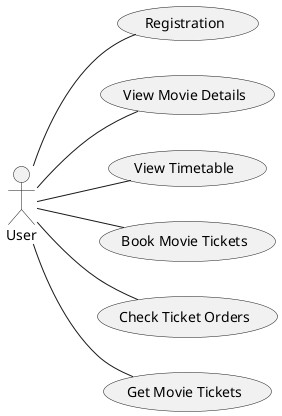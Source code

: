 @startuml
left to right direction
:User: -- (Registration)
:User: -- (View Movie Details)
:User: -- (View Timetable)
:User: -- (Book Movie Tickets)
:User: -- (Check Ticket Orders)
:User: -- (Get Movie Tickets)
@enduml